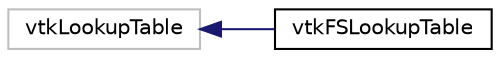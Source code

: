 digraph "Graphical Class Hierarchy"
{
  bgcolor="transparent";
  edge [fontname="Helvetica",fontsize="10",labelfontname="Helvetica",labelfontsize="10"];
  node [fontname="Helvetica",fontsize="10",shape=record];
  rankdir="LR";
  Node293 [label="vtkLookupTable",height=0.2,width=0.4,color="grey75"];
  Node293 -> Node0 [dir="back",color="midnightblue",fontsize="10",style="solid",fontname="Helvetica"];
  Node0 [label="vtkFSLookupTable",height=0.2,width=0.4,color="black",URL="$classvtkFSLookupTable.html",tooltip="A look up table for FreeSurfer colour scales. "];
}
